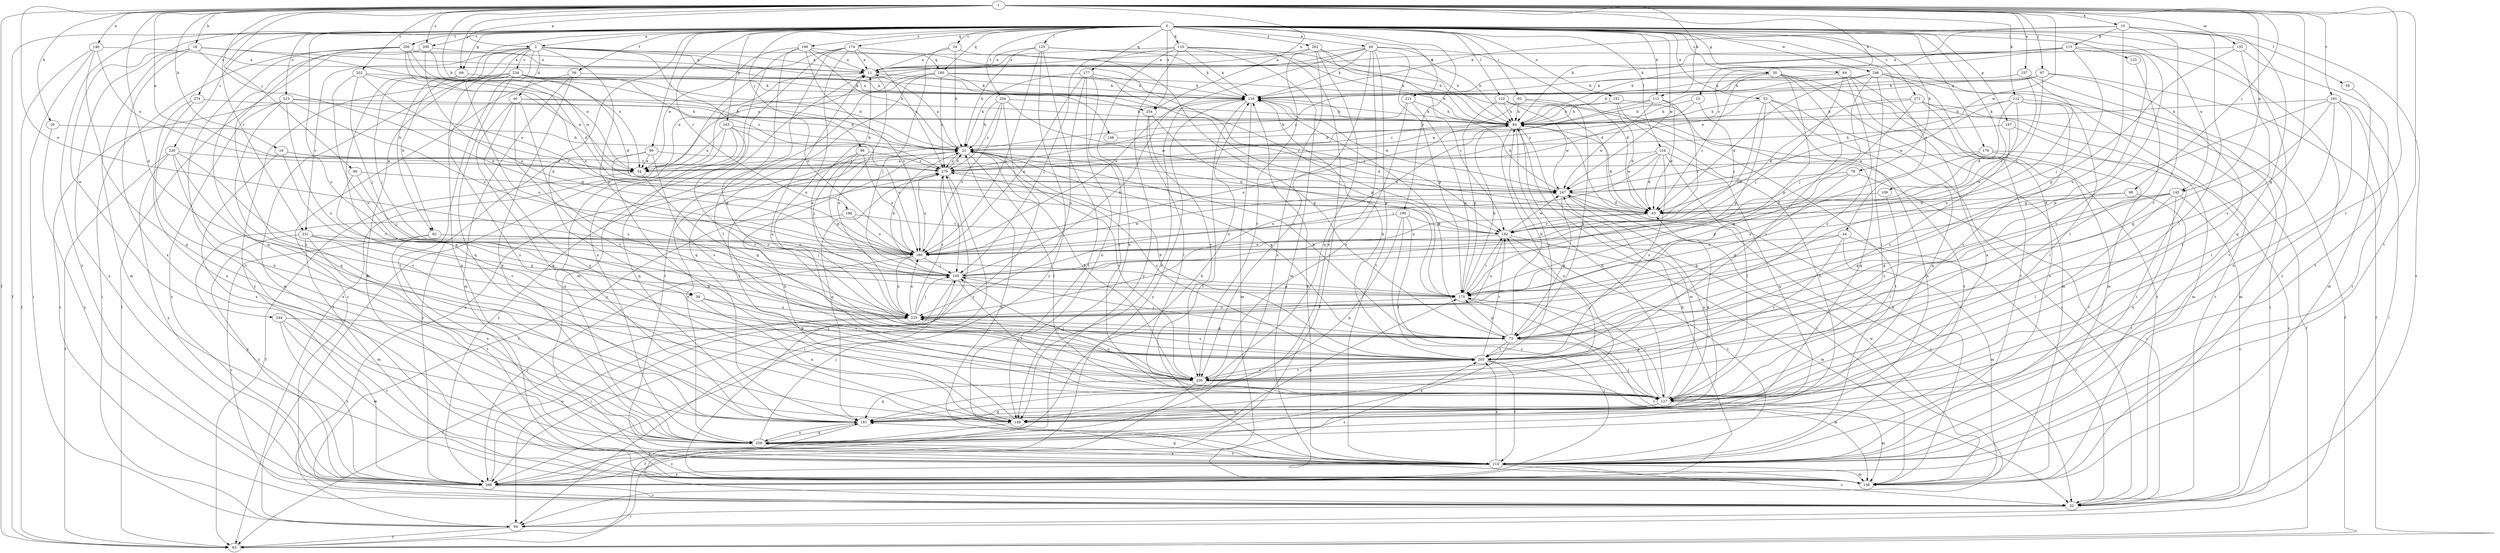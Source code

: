 strict digraph  {
0;
1;
2;
10;
11;
15;
16;
18;
20;
21;
24;
30;
32;
39;
40;
43;
44;
49;
52;
54;
56;
59;
63;
64;
69;
73;
78;
82;
84;
90;
93;
94;
96;
97;
98;
99;
105;
109;
110;
111;
112;
115;
116;
122;
123;
124;
125;
127;
135;
138;
145;
146;
148;
149;
151;
157;
160;
163;
167;
170;
174;
176;
177;
180;
181;
186;
190;
191;
192;
196;
200;
202;
203;
204;
206;
211;
214;
223;
225;
230;
231;
234;
236;
244;
246;
247;
254;
258;
262;
268;
271;
274;
279;
0 -> 2  [label=a];
0 -> 24  [label=c];
0 -> 30  [label=c];
0 -> 39  [label=d];
0 -> 44  [label=e];
0 -> 49  [label=e];
0 -> 52  [label=e];
0 -> 56  [label=f];
0 -> 59  [label=f];
0 -> 63  [label=f];
0 -> 64  [label=g];
0 -> 69  [label=g];
0 -> 78  [label=h];
0 -> 82  [label=h];
0 -> 90  [label=i];
0 -> 93  [label=i];
0 -> 96  [label=j];
0 -> 109  [label=k];
0 -> 110  [label=k];
0 -> 111  [label=k];
0 -> 122  [label=l];
0 -> 123  [label=l];
0 -> 124  [label=l];
0 -> 125  [label=l];
0 -> 145  [label=n];
0 -> 151  [label=o];
0 -> 163  [label=p];
0 -> 167  [label=p];
0 -> 174  [label=q];
0 -> 176  [label=q];
0 -> 177  [label=q];
0 -> 180  [label=q];
0 -> 186  [label=r];
0 -> 190  [label=r];
0 -> 196  [label=s];
0 -> 200  [label=s];
0 -> 204  [label=t];
0 -> 206  [label=t];
0 -> 211  [label=t];
0 -> 214  [label=t];
0 -> 223  [label=u];
0 -> 225  [label=u];
0 -> 230  [label=v];
0 -> 244  [label=w];
0 -> 246  [label=w];
0 -> 247  [label=w];
0 -> 254  [label=x];
0 -> 262  [label=y];
0 -> 268  [label=y];
0 -> 271  [label=z];
0 -> 274  [label=z];
1 -> 2  [label=a];
1 -> 10  [label=a];
1 -> 15  [label=b];
1 -> 16  [label=b];
1 -> 18  [label=b];
1 -> 20  [label=b];
1 -> 21  [label=b];
1 -> 39  [label=d];
1 -> 54  [label=e];
1 -> 63  [label=f];
1 -> 69  [label=g];
1 -> 73  [label=g];
1 -> 97  [label=j];
1 -> 98  [label=j];
1 -> 99  [label=j];
1 -> 111  [label=k];
1 -> 112  [label=k];
1 -> 127  [label=l];
1 -> 135  [label=m];
1 -> 145  [label=n];
1 -> 146  [label=n];
1 -> 157  [label=o];
1 -> 160  [label=o];
1 -> 191  [label=r];
1 -> 200  [label=s];
1 -> 202  [label=s];
1 -> 214  [label=t];
1 -> 231  [label=v];
1 -> 247  [label=w];
1 -> 254  [label=x];
2 -> 11  [label=a];
2 -> 40  [label=d];
2 -> 63  [label=f];
2 -> 82  [label=h];
2 -> 138  [label=m];
2 -> 148  [label=n];
2 -> 160  [label=o];
2 -> 170  [label=p];
2 -> 180  [label=q];
2 -> 214  [label=t];
2 -> 225  [label=u];
2 -> 231  [label=v];
2 -> 234  [label=v];
2 -> 254  [label=x];
10 -> 32  [label=c];
10 -> 84  [label=h];
10 -> 115  [label=k];
10 -> 116  [label=k];
10 -> 127  [label=l];
10 -> 181  [label=q];
10 -> 203  [label=s];
10 -> 225  [label=u];
11 -> 94  [label=i];
11 -> 116  [label=k];
11 -> 225  [label=u];
15 -> 84  [label=h];
15 -> 192  [label=r];
15 -> 279  [label=z];
16 -> 54  [label=e];
16 -> 73  [label=g];
16 -> 258  [label=x];
16 -> 279  [label=z];
18 -> 11  [label=a];
18 -> 54  [label=e];
18 -> 138  [label=m];
18 -> 160  [label=o];
18 -> 258  [label=x];
18 -> 268  [label=y];
20 -> 21  [label=b];
20 -> 268  [label=y];
21 -> 11  [label=a];
21 -> 73  [label=g];
21 -> 127  [label=l];
21 -> 236  [label=v];
21 -> 258  [label=x];
21 -> 268  [label=y];
21 -> 279  [label=z];
24 -> 11  [label=a];
24 -> 21  [label=b];
24 -> 73  [label=g];
24 -> 105  [label=j];
30 -> 32  [label=c];
30 -> 116  [label=k];
30 -> 138  [label=m];
30 -> 170  [label=p];
30 -> 236  [label=v];
30 -> 279  [label=z];
30 -> 43  [label=s];
32 -> 94  [label=i];
32 -> 279  [label=z];
39 -> 149  [label=n];
39 -> 203  [label=s];
39 -> 225  [label=u];
40 -> 21  [label=b];
40 -> 84  [label=h];
40 -> 149  [label=n];
40 -> 181  [label=q];
40 -> 203  [label=s];
40 -> 236  [label=v];
43 -> 21  [label=b];
43 -> 160  [label=o];
43 -> 192  [label=r];
44 -> 32  [label=c];
44 -> 138  [label=m];
44 -> 160  [label=o];
44 -> 170  [label=p];
44 -> 236  [label=v];
49 -> 11  [label=a];
49 -> 43  [label=d];
49 -> 54  [label=e];
49 -> 84  [label=h];
49 -> 116  [label=k];
49 -> 149  [label=n];
49 -> 160  [label=o];
49 -> 170  [label=p];
49 -> 214  [label=t];
49 -> 236  [label=v];
52 -> 32  [label=c];
52 -> 84  [label=h];
52 -> 160  [label=o];
52 -> 170  [label=p];
52 -> 181  [label=q];
52 -> 258  [label=x];
54 -> 63  [label=f];
54 -> 73  [label=g];
56 -> 32  [label=c];
56 -> 116  [label=k];
56 -> 138  [label=m];
56 -> 258  [label=x];
59 -> 138  [label=m];
64 -> 105  [label=j];
64 -> 116  [label=k];
64 -> 149  [label=n];
64 -> 203  [label=s];
64 -> 214  [label=t];
69 -> 105  [label=j];
69 -> 116  [label=k];
69 -> 236  [label=v];
73 -> 21  [label=b];
73 -> 84  [label=h];
73 -> 105  [label=j];
73 -> 116  [label=k];
73 -> 127  [label=l];
73 -> 170  [label=p];
73 -> 203  [label=s];
73 -> 258  [label=x];
78 -> 32  [label=c];
78 -> 73  [label=g];
78 -> 170  [label=p];
78 -> 247  [label=w];
82 -> 32  [label=c];
82 -> 105  [label=j];
82 -> 160  [label=o];
82 -> 214  [label=t];
84 -> 21  [label=b];
84 -> 43  [label=d];
84 -> 94  [label=i];
84 -> 149  [label=n];
84 -> 160  [label=o];
84 -> 203  [label=s];
84 -> 225  [label=u];
90 -> 54  [label=e];
90 -> 149  [label=n];
90 -> 203  [label=s];
90 -> 268  [label=y];
90 -> 279  [label=z];
93 -> 73  [label=g];
93 -> 84  [label=h];
93 -> 214  [label=t];
93 -> 279  [label=z];
94 -> 11  [label=a];
94 -> 63  [label=f];
96 -> 105  [label=j];
96 -> 127  [label=l];
96 -> 160  [label=o];
96 -> 170  [label=p];
96 -> 279  [label=z];
97 -> 21  [label=b];
97 -> 54  [label=e];
97 -> 63  [label=f];
97 -> 116  [label=k];
97 -> 127  [label=l];
97 -> 192  [label=r];
98 -> 43  [label=d];
98 -> 73  [label=g];
98 -> 214  [label=t];
99 -> 105  [label=j];
99 -> 236  [label=v];
99 -> 247  [label=w];
105 -> 21  [label=b];
105 -> 94  [label=i];
105 -> 116  [label=k];
105 -> 127  [label=l];
105 -> 170  [label=p];
109 -> 43  [label=d];
109 -> 127  [label=l];
110 -> 11  [label=a];
110 -> 63  [label=f];
110 -> 84  [label=h];
110 -> 105  [label=j];
110 -> 116  [label=k];
110 -> 138  [label=m];
110 -> 149  [label=n];
110 -> 268  [label=y];
111 -> 43  [label=d];
111 -> 54  [label=e];
111 -> 84  [label=h];
111 -> 192  [label=r];
111 -> 247  [label=w];
112 -> 43  [label=d];
112 -> 84  [label=h];
112 -> 127  [label=l];
112 -> 138  [label=m];
112 -> 160  [label=o];
112 -> 236  [label=v];
112 -> 247  [label=w];
115 -> 11  [label=a];
115 -> 73  [label=g];
115 -> 84  [label=h];
115 -> 105  [label=j];
115 -> 116  [label=k];
115 -> 236  [label=v];
115 -> 268  [label=y];
115 -> 279  [label=z];
116 -> 84  [label=h];
116 -> 138  [label=m];
116 -> 149  [label=n];
116 -> 214  [label=t];
116 -> 247  [label=w];
116 -> 268  [label=y];
122 -> 84  [label=h];
122 -> 170  [label=p];
122 -> 214  [label=t];
122 -> 247  [label=w];
123 -> 127  [label=l];
124 -> 43  [label=d];
124 -> 54  [label=e];
124 -> 105  [label=j];
124 -> 127  [label=l];
124 -> 181  [label=q];
124 -> 203  [label=s];
124 -> 247  [label=w];
125 -> 11  [label=a];
125 -> 21  [label=b];
125 -> 84  [label=h];
125 -> 116  [label=k];
125 -> 160  [label=o];
125 -> 214  [label=t];
125 -> 268  [label=y];
127 -> 43  [label=d];
127 -> 84  [label=h];
127 -> 138  [label=m];
127 -> 149  [label=n];
127 -> 170  [label=p];
127 -> 181  [label=q];
127 -> 247  [label=w];
135 -> 11  [label=a];
135 -> 170  [label=p];
135 -> 203  [label=s];
135 -> 214  [label=t];
138 -> 84  [label=h];
138 -> 247  [label=w];
138 -> 279  [label=z];
145 -> 32  [label=c];
145 -> 43  [label=d];
145 -> 73  [label=g];
145 -> 127  [label=l];
145 -> 149  [label=n];
145 -> 203  [label=s];
146 -> 11  [label=a];
146 -> 54  [label=e];
146 -> 63  [label=f];
146 -> 94  [label=i];
146 -> 181  [label=q];
148 -> 43  [label=d];
149 -> 21  [label=b];
149 -> 268  [label=y];
151 -> 43  [label=d];
151 -> 84  [label=h];
151 -> 181  [label=q];
151 -> 258  [label=x];
157 -> 63  [label=f];
157 -> 116  [label=k];
157 -> 192  [label=r];
157 -> 225  [label=u];
160 -> 105  [label=j];
160 -> 225  [label=u];
160 -> 247  [label=w];
160 -> 268  [label=y];
160 -> 279  [label=z];
163 -> 21  [label=b];
163 -> 54  [label=e];
163 -> 160  [label=o];
163 -> 181  [label=q];
163 -> 203  [label=s];
163 -> 258  [label=x];
167 -> 21  [label=b];
167 -> 203  [label=s];
167 -> 214  [label=t];
170 -> 32  [label=c];
170 -> 84  [label=h];
170 -> 127  [label=l];
170 -> 192  [label=r];
170 -> 225  [label=u];
174 -> 11  [label=a];
174 -> 63  [label=f];
174 -> 127  [label=l];
174 -> 138  [label=m];
174 -> 192  [label=r];
174 -> 225  [label=u];
174 -> 279  [label=z];
176 -> 32  [label=c];
176 -> 54  [label=e];
176 -> 214  [label=t];
176 -> 225  [label=u];
177 -> 21  [label=b];
177 -> 116  [label=k];
177 -> 127  [label=l];
177 -> 149  [label=n];
177 -> 160  [label=o];
177 -> 170  [label=p];
177 -> 225  [label=u];
180 -> 54  [label=e];
180 -> 84  [label=h];
180 -> 116  [label=k];
180 -> 181  [label=q];
180 -> 192  [label=r];
180 -> 214  [label=t];
180 -> 279  [label=z];
181 -> 32  [label=c];
181 -> 258  [label=x];
186 -> 160  [label=o];
186 -> 192  [label=r];
186 -> 268  [label=y];
190 -> 127  [label=l];
190 -> 160  [label=o];
190 -> 181  [label=q];
190 -> 192  [label=r];
190 -> 268  [label=y];
191 -> 73  [label=g];
191 -> 84  [label=h];
191 -> 94  [label=i];
191 -> 127  [label=l];
191 -> 149  [label=n];
191 -> 170  [label=p];
191 -> 214  [label=t];
192 -> 138  [label=m];
192 -> 160  [label=o];
192 -> 214  [label=t];
192 -> 225  [label=u];
192 -> 247  [label=w];
196 -> 11  [label=a];
196 -> 21  [label=b];
196 -> 43  [label=d];
196 -> 54  [label=e];
196 -> 73  [label=g];
196 -> 160  [label=o];
196 -> 258  [label=x];
200 -> 11  [label=a];
200 -> 54  [label=e];
200 -> 160  [label=o];
200 -> 181  [label=q];
202 -> 54  [label=e];
202 -> 105  [label=j];
202 -> 116  [label=k];
202 -> 192  [label=r];
202 -> 225  [label=u];
203 -> 21  [label=b];
203 -> 116  [label=k];
203 -> 138  [label=m];
203 -> 192  [label=r];
203 -> 214  [label=t];
203 -> 236  [label=v];
203 -> 279  [label=z];
204 -> 21  [label=b];
204 -> 84  [label=h];
204 -> 160  [label=o];
204 -> 247  [label=w];
204 -> 268  [label=y];
204 -> 279  [label=z];
206 -> 11  [label=a];
206 -> 43  [label=d];
206 -> 94  [label=i];
206 -> 149  [label=n];
206 -> 160  [label=o];
206 -> 214  [label=t];
206 -> 247  [label=w];
211 -> 21  [label=b];
211 -> 84  [label=h];
211 -> 170  [label=p];
211 -> 236  [label=v];
214 -> 21  [label=b];
214 -> 32  [label=c];
214 -> 116  [label=k];
214 -> 138  [label=m];
214 -> 181  [label=q];
214 -> 203  [label=s];
214 -> 258  [label=x];
214 -> 268  [label=y];
223 -> 32  [label=c];
223 -> 54  [label=e];
223 -> 84  [label=h];
223 -> 160  [label=o];
223 -> 181  [label=q];
223 -> 225  [label=u];
223 -> 268  [label=y];
225 -> 11  [label=a];
225 -> 63  [label=f];
225 -> 73  [label=g];
225 -> 105  [label=j];
225 -> 160  [label=o];
225 -> 203  [label=s];
225 -> 279  [label=z];
230 -> 54  [label=e];
230 -> 63  [label=f];
230 -> 127  [label=l];
230 -> 236  [label=v];
230 -> 258  [label=x];
230 -> 268  [label=y];
231 -> 138  [label=m];
231 -> 160  [label=o];
231 -> 170  [label=p];
231 -> 203  [label=s];
231 -> 258  [label=x];
231 -> 268  [label=y];
234 -> 21  [label=b];
234 -> 43  [label=d];
234 -> 116  [label=k];
234 -> 138  [label=m];
234 -> 149  [label=n];
234 -> 181  [label=q];
234 -> 258  [label=x];
234 -> 268  [label=y];
234 -> 279  [label=z];
236 -> 11  [label=a];
236 -> 21  [label=b];
236 -> 63  [label=f];
236 -> 105  [label=j];
236 -> 127  [label=l];
236 -> 181  [label=q];
236 -> 192  [label=r];
236 -> 203  [label=s];
236 -> 225  [label=u];
244 -> 73  [label=g];
244 -> 138  [label=m];
244 -> 214  [label=t];
244 -> 268  [label=y];
246 -> 32  [label=c];
246 -> 43  [label=d];
246 -> 84  [label=h];
246 -> 94  [label=i];
246 -> 105  [label=j];
246 -> 116  [label=k];
246 -> 127  [label=l];
246 -> 138  [label=m];
247 -> 32  [label=c];
247 -> 43  [label=d];
247 -> 73  [label=g];
247 -> 116  [label=k];
247 -> 149  [label=n];
254 -> 127  [label=l];
254 -> 170  [label=p];
254 -> 236  [label=v];
258 -> 105  [label=j];
258 -> 116  [label=k];
258 -> 170  [label=p];
258 -> 181  [label=q];
258 -> 214  [label=t];
262 -> 11  [label=a];
262 -> 84  [label=h];
262 -> 181  [label=q];
262 -> 192  [label=r];
262 -> 236  [label=v];
262 -> 258  [label=x];
268 -> 32  [label=c];
268 -> 84  [label=h];
268 -> 203  [label=s];
268 -> 225  [label=u];
271 -> 43  [label=d];
271 -> 63  [label=f];
271 -> 73  [label=g];
271 -> 84  [label=h];
271 -> 138  [label=m];
271 -> 258  [label=x];
274 -> 84  [label=h];
274 -> 149  [label=n];
274 -> 258  [label=x];
279 -> 21  [label=b];
279 -> 94  [label=i];
279 -> 105  [label=j];
279 -> 181  [label=q];
279 -> 247  [label=w];
}
